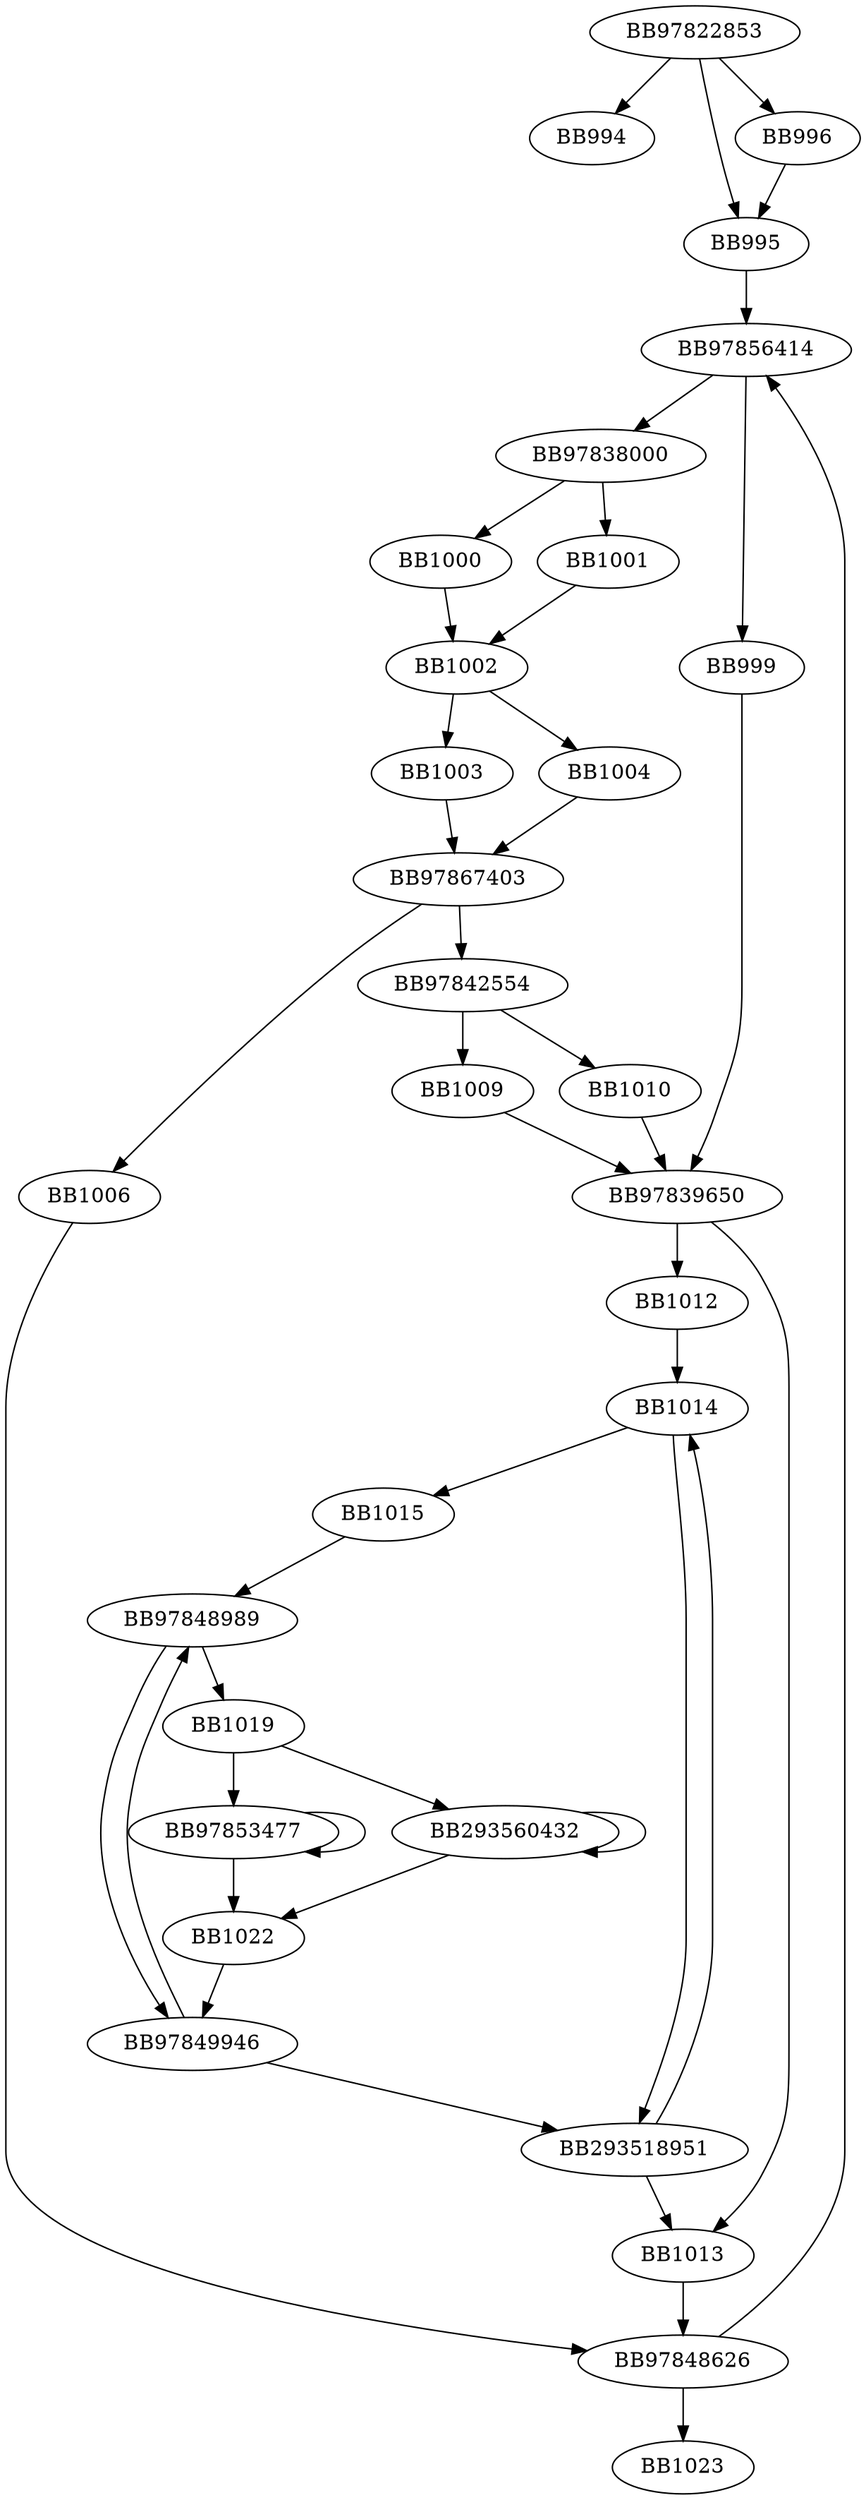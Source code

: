 digraph G{
	BB97822853->BB994;
	BB97822853->BB995;
	BB97822853->BB996;
	BB996->BB995;
	BB995->BB97856414;
	BB97856414->BB97838000;
	BB97856414->BB999;
	BB97838000->BB1000;
	BB97838000->BB1001;
	BB1000->BB1002;
	BB1001->BB1002;
	BB1002->BB1003;
	BB1002->BB1004;
	BB1003->BB97867403;
	BB1004->BB97867403;
	BB97867403->BB1006;
	BB97867403->BB97842554;
	BB1006->BB97848626;
	BB97842554->BB1009;
	BB97842554->BB1010;
	BB1009->BB97839650;
	BB1010->BB97839650;
	BB999->BB97839650;
	BB97839650->BB1012;
	BB97839650->BB1013;
	BB1012->BB1014;
	BB1014->BB1015;
	BB1014->BB293518951;
	BB1015->BB97848989;
	BB97848989->BB97849946;
	BB97848989->BB1019;
	BB1019->BB97853477;
	BB1019->BB293560432;
	BB97853477->BB1022;
	BB97853477->BB97853477;
	BB293560432->BB1022;
	BB293560432->BB293560432;
	BB1022->BB97849946;
	BB97849946->BB97848989;
	BB97849946->BB293518951;
	BB293518951->BB1014;
	BB293518951->BB1013;
	BB1013->BB97848626;
	BB97848626->BB1023;
	BB97848626->BB97856414;
}
